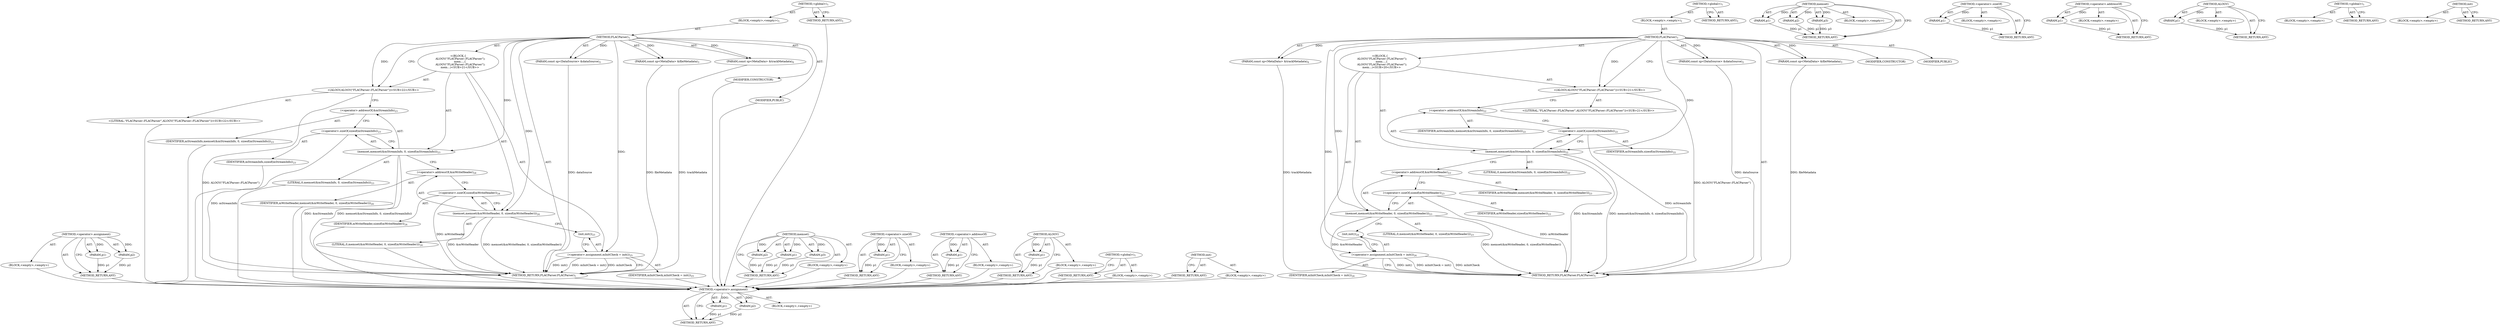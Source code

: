 digraph "init" {
vulnerable_79 [label=<(METHOD,&lt;operator&gt;.assignment)>];
vulnerable_80 [label=<(PARAM,p1)>];
vulnerable_81 [label=<(PARAM,p2)>];
vulnerable_82 [label=<(BLOCK,&lt;empty&gt;,&lt;empty&gt;)>];
vulnerable_83 [label=<(METHOD_RETURN,ANY)>];
vulnerable_6 [label=<(METHOD,&lt;global&gt;)<SUB>1</SUB>>];
vulnerable_7 [label=<(BLOCK,&lt;empty&gt;,&lt;empty&gt;)<SUB>1</SUB>>];
vulnerable_8 [label=<(METHOD,FLACParser)<SUB>1</SUB>>];
vulnerable_9 [label=<(PARAM,const sp&lt;DataSource&gt; &amp;dataSource)<SUB>2</SUB>>];
vulnerable_10 [label=<(PARAM,const sp&lt;MetaData&gt; &amp;fileMetadata)<SUB>3</SUB>>];
vulnerable_11 [label=<(PARAM,const sp&lt;MetaData&gt; &amp;trackMetadata)<SUB>4</SUB>>];
vulnerable_12 [label="<(BLOCK,{
     ALOGV(&quot;FLACParser::FLACParser&quot;);
    mem...,{
     ALOGV(&quot;FLACParser::FLACParser&quot;);
    mem...)<SUB>21</SUB>>"];
vulnerable_13 [label="<(ALOGV,ALOGV(&quot;FLACParser::FLACParser&quot;))<SUB>22</SUB>>"];
vulnerable_14 [label="<(LITERAL,&quot;FLACParser::FLACParser&quot;,ALOGV(&quot;FLACParser::FLACParser&quot;))<SUB>22</SUB>>"];
vulnerable_15 [label=<(memset,memset(&amp;mStreamInfo, 0, sizeof(mStreamInfo)))<SUB>23</SUB>>];
vulnerable_16 [label=<(&lt;operator&gt;.addressOf,&amp;mStreamInfo)<SUB>23</SUB>>];
vulnerable_17 [label=<(IDENTIFIER,mStreamInfo,memset(&amp;mStreamInfo, 0, sizeof(mStreamInfo)))<SUB>23</SUB>>];
vulnerable_18 [label=<(LITERAL,0,memset(&amp;mStreamInfo, 0, sizeof(mStreamInfo)))<SUB>23</SUB>>];
vulnerable_19 [label=<(&lt;operator&gt;.sizeOf,sizeof(mStreamInfo))<SUB>23</SUB>>];
vulnerable_20 [label=<(IDENTIFIER,mStreamInfo,sizeof(mStreamInfo))<SUB>23</SUB>>];
vulnerable_21 [label=<(memset,memset(&amp;mWriteHeader, 0, sizeof(mWriteHeader)))<SUB>24</SUB>>];
vulnerable_22 [label=<(&lt;operator&gt;.addressOf,&amp;mWriteHeader)<SUB>24</SUB>>];
vulnerable_23 [label=<(IDENTIFIER,mWriteHeader,memset(&amp;mWriteHeader, 0, sizeof(mWriteHeader)))<SUB>24</SUB>>];
vulnerable_24 [label=<(LITERAL,0,memset(&amp;mWriteHeader, 0, sizeof(mWriteHeader)))<SUB>24</SUB>>];
vulnerable_25 [label=<(&lt;operator&gt;.sizeOf,sizeof(mWriteHeader))<SUB>24</SUB>>];
vulnerable_26 [label=<(IDENTIFIER,mWriteHeader,sizeof(mWriteHeader))<SUB>24</SUB>>];
vulnerable_27 [label=<(&lt;operator&gt;.assignment,mInitCheck = init())<SUB>25</SUB>>];
vulnerable_28 [label=<(IDENTIFIER,mInitCheck,mInitCheck = init())<SUB>25</SUB>>];
vulnerable_29 [label=<(init,init())<SUB>25</SUB>>];
vulnerable_30 [label=<(MODIFIER,CONSTRUCTOR)>];
vulnerable_31 [label=<(MODIFIER,PUBLIC)>];
vulnerable_32 [label=<(METHOD_RETURN,FLACParser.FLACParser)<SUB>1</SUB>>];
vulnerable_34 [label=<(METHOD_RETURN,ANY)<SUB>1</SUB>>];
vulnerable_65 [label=<(METHOD,memset)>];
vulnerable_66 [label=<(PARAM,p1)>];
vulnerable_67 [label=<(PARAM,p2)>];
vulnerable_68 [label=<(PARAM,p3)>];
vulnerable_69 [label=<(BLOCK,&lt;empty&gt;,&lt;empty&gt;)>];
vulnerable_70 [label=<(METHOD_RETURN,ANY)>];
vulnerable_75 [label=<(METHOD,&lt;operator&gt;.sizeOf)>];
vulnerable_76 [label=<(PARAM,p1)>];
vulnerable_77 [label=<(BLOCK,&lt;empty&gt;,&lt;empty&gt;)>];
vulnerable_78 [label=<(METHOD_RETURN,ANY)>];
vulnerable_71 [label=<(METHOD,&lt;operator&gt;.addressOf)>];
vulnerable_72 [label=<(PARAM,p1)>];
vulnerable_73 [label=<(BLOCK,&lt;empty&gt;,&lt;empty&gt;)>];
vulnerable_74 [label=<(METHOD_RETURN,ANY)>];
vulnerable_61 [label=<(METHOD,ALOGV)>];
vulnerable_62 [label=<(PARAM,p1)>];
vulnerable_63 [label=<(BLOCK,&lt;empty&gt;,&lt;empty&gt;)>];
vulnerable_64 [label=<(METHOD_RETURN,ANY)>];
vulnerable_55 [label=<(METHOD,&lt;global&gt;)<SUB>1</SUB>>];
vulnerable_56 [label=<(BLOCK,&lt;empty&gt;,&lt;empty&gt;)>];
vulnerable_57 [label=<(METHOD_RETURN,ANY)>];
vulnerable_84 [label=<(METHOD,init)>];
vulnerable_85 [label=<(BLOCK,&lt;empty&gt;,&lt;empty&gt;)>];
vulnerable_86 [label=<(METHOD_RETURN,ANY)>];
fixed_79 [label=<(METHOD,&lt;operator&gt;.assignment)>];
fixed_80 [label=<(PARAM,p1)>];
fixed_81 [label=<(PARAM,p2)>];
fixed_82 [label=<(BLOCK,&lt;empty&gt;,&lt;empty&gt;)>];
fixed_83 [label=<(METHOD_RETURN,ANY)>];
fixed_6 [label=<(METHOD,&lt;global&gt;)<SUB>1</SUB>>];
fixed_7 [label=<(BLOCK,&lt;empty&gt;,&lt;empty&gt;)<SUB>1</SUB>>];
fixed_8 [label=<(METHOD,FLACParser)<SUB>1</SUB>>];
fixed_9 [label=<(PARAM,const sp&lt;DataSource&gt; &amp;dataSource)<SUB>2</SUB>>];
fixed_10 [label=<(PARAM,const sp&lt;MetaData&gt; &amp;fileMetadata)<SUB>3</SUB>>];
fixed_11 [label=<(PARAM,const sp&lt;MetaData&gt; &amp;trackMetadata)<SUB>4</SUB>>];
fixed_12 [label="<(BLOCK,{
     ALOGV(&quot;FLACParser::FLACParser&quot;);
    mem...,{
     ALOGV(&quot;FLACParser::FLACParser&quot;);
    mem...)<SUB>20</SUB>>"];
fixed_13 [label="<(ALOGV,ALOGV(&quot;FLACParser::FLACParser&quot;))<SUB>21</SUB>>"];
fixed_14 [label="<(LITERAL,&quot;FLACParser::FLACParser&quot;,ALOGV(&quot;FLACParser::FLACParser&quot;))<SUB>21</SUB>>"];
fixed_15 [label=<(memset,memset(&amp;mStreamInfo, 0, sizeof(mStreamInfo)))<SUB>22</SUB>>];
fixed_16 [label=<(&lt;operator&gt;.addressOf,&amp;mStreamInfo)<SUB>22</SUB>>];
fixed_17 [label=<(IDENTIFIER,mStreamInfo,memset(&amp;mStreamInfo, 0, sizeof(mStreamInfo)))<SUB>22</SUB>>];
fixed_18 [label=<(LITERAL,0,memset(&amp;mStreamInfo, 0, sizeof(mStreamInfo)))<SUB>22</SUB>>];
fixed_19 [label=<(&lt;operator&gt;.sizeOf,sizeof(mStreamInfo))<SUB>22</SUB>>];
fixed_20 [label=<(IDENTIFIER,mStreamInfo,sizeof(mStreamInfo))<SUB>22</SUB>>];
fixed_21 [label=<(memset,memset(&amp;mWriteHeader, 0, sizeof(mWriteHeader)))<SUB>23</SUB>>];
fixed_22 [label=<(&lt;operator&gt;.addressOf,&amp;mWriteHeader)<SUB>23</SUB>>];
fixed_23 [label=<(IDENTIFIER,mWriteHeader,memset(&amp;mWriteHeader, 0, sizeof(mWriteHeader)))<SUB>23</SUB>>];
fixed_24 [label=<(LITERAL,0,memset(&amp;mWriteHeader, 0, sizeof(mWriteHeader)))<SUB>23</SUB>>];
fixed_25 [label=<(&lt;operator&gt;.sizeOf,sizeof(mWriteHeader))<SUB>23</SUB>>];
fixed_26 [label=<(IDENTIFIER,mWriteHeader,sizeof(mWriteHeader))<SUB>23</SUB>>];
fixed_27 [label=<(&lt;operator&gt;.assignment,mInitCheck = init())<SUB>24</SUB>>];
fixed_28 [label=<(IDENTIFIER,mInitCheck,mInitCheck = init())<SUB>24</SUB>>];
fixed_29 [label=<(init,init())<SUB>24</SUB>>];
fixed_30 [label=<(MODIFIER,CONSTRUCTOR)>];
fixed_31 [label=<(MODIFIER,PUBLIC)>];
fixed_32 [label=<(METHOD_RETURN,FLACParser.FLACParser)<SUB>1</SUB>>];
fixed_34 [label=<(METHOD_RETURN,ANY)<SUB>1</SUB>>];
fixed_65 [label=<(METHOD,memset)>];
fixed_66 [label=<(PARAM,p1)>];
fixed_67 [label=<(PARAM,p2)>];
fixed_68 [label=<(PARAM,p3)>];
fixed_69 [label=<(BLOCK,&lt;empty&gt;,&lt;empty&gt;)>];
fixed_70 [label=<(METHOD_RETURN,ANY)>];
fixed_75 [label=<(METHOD,&lt;operator&gt;.sizeOf)>];
fixed_76 [label=<(PARAM,p1)>];
fixed_77 [label=<(BLOCK,&lt;empty&gt;,&lt;empty&gt;)>];
fixed_78 [label=<(METHOD_RETURN,ANY)>];
fixed_71 [label=<(METHOD,&lt;operator&gt;.addressOf)>];
fixed_72 [label=<(PARAM,p1)>];
fixed_73 [label=<(BLOCK,&lt;empty&gt;,&lt;empty&gt;)>];
fixed_74 [label=<(METHOD_RETURN,ANY)>];
fixed_61 [label=<(METHOD,ALOGV)>];
fixed_62 [label=<(PARAM,p1)>];
fixed_63 [label=<(BLOCK,&lt;empty&gt;,&lt;empty&gt;)>];
fixed_64 [label=<(METHOD_RETURN,ANY)>];
fixed_55 [label=<(METHOD,&lt;global&gt;)<SUB>1</SUB>>];
fixed_56 [label=<(BLOCK,&lt;empty&gt;,&lt;empty&gt;)>];
fixed_57 [label=<(METHOD_RETURN,ANY)>];
fixed_84 [label=<(METHOD,init)>];
fixed_85 [label=<(BLOCK,&lt;empty&gt;,&lt;empty&gt;)>];
fixed_86 [label=<(METHOD_RETURN,ANY)>];
vulnerable_79 -> vulnerable_80  [key=0, label="AST: "];
vulnerable_79 -> vulnerable_80  [key=1, label="DDG: "];
vulnerable_79 -> vulnerable_82  [key=0, label="AST: "];
vulnerable_79 -> vulnerable_81  [key=0, label="AST: "];
vulnerable_79 -> vulnerable_81  [key=1, label="DDG: "];
vulnerable_79 -> vulnerable_83  [key=0, label="AST: "];
vulnerable_79 -> vulnerable_83  [key=1, label="CFG: "];
vulnerable_80 -> vulnerable_83  [key=0, label="DDG: p1"];
vulnerable_81 -> vulnerable_83  [key=0, label="DDG: p2"];
vulnerable_82 -> fixed_79  [key=0];
vulnerable_83 -> fixed_79  [key=0];
vulnerable_6 -> vulnerable_7  [key=0, label="AST: "];
vulnerable_6 -> vulnerable_34  [key=0, label="AST: "];
vulnerable_6 -> vulnerable_34  [key=1, label="CFG: "];
vulnerable_7 -> vulnerable_8  [key=0, label="AST: "];
vulnerable_8 -> vulnerable_9  [key=0, label="AST: "];
vulnerable_8 -> vulnerable_9  [key=1, label="DDG: "];
vulnerable_8 -> vulnerable_10  [key=0, label="AST: "];
vulnerable_8 -> vulnerable_10  [key=1, label="DDG: "];
vulnerable_8 -> vulnerable_11  [key=0, label="AST: "];
vulnerable_8 -> vulnerable_11  [key=1, label="DDG: "];
vulnerable_8 -> vulnerable_12  [key=0, label="AST: "];
vulnerable_8 -> vulnerable_30  [key=0, label="AST: "];
vulnerable_8 -> vulnerable_31  [key=0, label="AST: "];
vulnerable_8 -> vulnerable_32  [key=0, label="AST: "];
vulnerable_8 -> vulnerable_13  [key=0, label="CFG: "];
vulnerable_8 -> vulnerable_13  [key=1, label="DDG: "];
vulnerable_8 -> vulnerable_27  [key=0, label="DDG: "];
vulnerable_8 -> vulnerable_15  [key=0, label="DDG: "];
vulnerable_8 -> vulnerable_21  [key=0, label="DDG: "];
vulnerable_9 -> vulnerable_32  [key=0, label="DDG: dataSource"];
vulnerable_10 -> vulnerable_32  [key=0, label="DDG: fileMetadata"];
vulnerable_11 -> vulnerable_32  [key=0, label="DDG: trackMetadata"];
vulnerable_12 -> vulnerable_13  [key=0, label="AST: "];
vulnerable_12 -> vulnerable_15  [key=0, label="AST: "];
vulnerable_12 -> vulnerable_21  [key=0, label="AST: "];
vulnerable_12 -> vulnerable_27  [key=0, label="AST: "];
vulnerable_13 -> vulnerable_14  [key=0, label="AST: "];
vulnerable_13 -> vulnerable_16  [key=0, label="CFG: "];
vulnerable_13 -> vulnerable_32  [key=0, label="DDG: ALOGV(&quot;FLACParser::FLACParser&quot;)"];
vulnerable_14 -> fixed_79  [key=0];
vulnerable_15 -> vulnerable_16  [key=0, label="AST: "];
vulnerable_15 -> vulnerable_18  [key=0, label="AST: "];
vulnerable_15 -> vulnerable_19  [key=0, label="AST: "];
vulnerable_15 -> vulnerable_22  [key=0, label="CFG: "];
vulnerable_15 -> vulnerable_32  [key=0, label="DDG: &amp;mStreamInfo"];
vulnerable_15 -> vulnerable_32  [key=1, label="DDG: memset(&amp;mStreamInfo, 0, sizeof(mStreamInfo))"];
vulnerable_16 -> vulnerable_17  [key=0, label="AST: "];
vulnerable_16 -> vulnerable_19  [key=0, label="CFG: "];
vulnerable_17 -> fixed_79  [key=0];
vulnerable_18 -> fixed_79  [key=0];
vulnerable_19 -> vulnerable_20  [key=0, label="AST: "];
vulnerable_19 -> vulnerable_15  [key=0, label="CFG: "];
vulnerable_19 -> vulnerable_32  [key=0, label="DDG: mStreamInfo"];
vulnerable_20 -> fixed_79  [key=0];
vulnerable_21 -> vulnerable_22  [key=0, label="AST: "];
vulnerable_21 -> vulnerable_24  [key=0, label="AST: "];
vulnerable_21 -> vulnerable_25  [key=0, label="AST: "];
vulnerable_21 -> vulnerable_29  [key=0, label="CFG: "];
vulnerable_21 -> vulnerable_32  [key=0, label="DDG: &amp;mWriteHeader"];
vulnerable_21 -> vulnerable_32  [key=1, label="DDG: memset(&amp;mWriteHeader, 0, sizeof(mWriteHeader))"];
vulnerable_22 -> vulnerable_23  [key=0, label="AST: "];
vulnerable_22 -> vulnerable_25  [key=0, label="CFG: "];
vulnerable_23 -> fixed_79  [key=0];
vulnerable_24 -> fixed_79  [key=0];
vulnerable_25 -> vulnerable_26  [key=0, label="AST: "];
vulnerable_25 -> vulnerable_21  [key=0, label="CFG: "];
vulnerable_25 -> vulnerable_32  [key=0, label="DDG: mWriteHeader"];
vulnerable_26 -> fixed_79  [key=0];
vulnerable_27 -> vulnerable_28  [key=0, label="AST: "];
vulnerable_27 -> vulnerable_29  [key=0, label="AST: "];
vulnerable_27 -> vulnerable_32  [key=0, label="CFG: "];
vulnerable_27 -> vulnerable_32  [key=1, label="DDG: init()"];
vulnerable_27 -> vulnerable_32  [key=2, label="DDG: mInitCheck = init()"];
vulnerable_27 -> vulnerable_32  [key=3, label="DDG: mInitCheck"];
vulnerable_28 -> fixed_79  [key=0];
vulnerable_29 -> vulnerable_27  [key=0, label="CFG: "];
vulnerable_30 -> fixed_79  [key=0];
vulnerable_31 -> fixed_79  [key=0];
vulnerable_32 -> fixed_79  [key=0];
vulnerable_34 -> fixed_79  [key=0];
vulnerable_65 -> vulnerable_66  [key=0, label="AST: "];
vulnerable_65 -> vulnerable_66  [key=1, label="DDG: "];
vulnerable_65 -> vulnerable_69  [key=0, label="AST: "];
vulnerable_65 -> vulnerable_67  [key=0, label="AST: "];
vulnerable_65 -> vulnerable_67  [key=1, label="DDG: "];
vulnerable_65 -> vulnerable_70  [key=0, label="AST: "];
vulnerable_65 -> vulnerable_70  [key=1, label="CFG: "];
vulnerable_65 -> vulnerable_68  [key=0, label="AST: "];
vulnerable_65 -> vulnerable_68  [key=1, label="DDG: "];
vulnerable_66 -> vulnerable_70  [key=0, label="DDG: p1"];
vulnerable_67 -> vulnerable_70  [key=0, label="DDG: p2"];
vulnerable_68 -> vulnerable_70  [key=0, label="DDG: p3"];
vulnerable_69 -> fixed_79  [key=0];
vulnerable_70 -> fixed_79  [key=0];
vulnerable_75 -> vulnerable_76  [key=0, label="AST: "];
vulnerable_75 -> vulnerable_76  [key=1, label="DDG: "];
vulnerable_75 -> vulnerable_77  [key=0, label="AST: "];
vulnerable_75 -> vulnerable_78  [key=0, label="AST: "];
vulnerable_75 -> vulnerable_78  [key=1, label="CFG: "];
vulnerable_76 -> vulnerable_78  [key=0, label="DDG: p1"];
vulnerable_77 -> fixed_79  [key=0];
vulnerable_78 -> fixed_79  [key=0];
vulnerable_71 -> vulnerable_72  [key=0, label="AST: "];
vulnerable_71 -> vulnerable_72  [key=1, label="DDG: "];
vulnerable_71 -> vulnerable_73  [key=0, label="AST: "];
vulnerable_71 -> vulnerable_74  [key=0, label="AST: "];
vulnerable_71 -> vulnerable_74  [key=1, label="CFG: "];
vulnerable_72 -> vulnerable_74  [key=0, label="DDG: p1"];
vulnerable_73 -> fixed_79  [key=0];
vulnerable_74 -> fixed_79  [key=0];
vulnerable_61 -> vulnerable_62  [key=0, label="AST: "];
vulnerable_61 -> vulnerable_62  [key=1, label="DDG: "];
vulnerable_61 -> vulnerable_63  [key=0, label="AST: "];
vulnerable_61 -> vulnerable_64  [key=0, label="AST: "];
vulnerable_61 -> vulnerable_64  [key=1, label="CFG: "];
vulnerable_62 -> vulnerable_64  [key=0, label="DDG: p1"];
vulnerable_63 -> fixed_79  [key=0];
vulnerable_64 -> fixed_79  [key=0];
vulnerable_55 -> vulnerable_56  [key=0, label="AST: "];
vulnerable_55 -> vulnerable_57  [key=0, label="AST: "];
vulnerable_55 -> vulnerable_57  [key=1, label="CFG: "];
vulnerable_56 -> fixed_79  [key=0];
vulnerable_57 -> fixed_79  [key=0];
vulnerable_84 -> vulnerable_85  [key=0, label="AST: "];
vulnerable_84 -> vulnerable_86  [key=0, label="AST: "];
vulnerable_84 -> vulnerable_86  [key=1, label="CFG: "];
vulnerable_85 -> fixed_79  [key=0];
vulnerable_86 -> fixed_79  [key=0];
fixed_79 -> fixed_80  [key=0, label="AST: "];
fixed_79 -> fixed_80  [key=1, label="DDG: "];
fixed_79 -> fixed_82  [key=0, label="AST: "];
fixed_79 -> fixed_81  [key=0, label="AST: "];
fixed_79 -> fixed_81  [key=1, label="DDG: "];
fixed_79 -> fixed_83  [key=0, label="AST: "];
fixed_79 -> fixed_83  [key=1, label="CFG: "];
fixed_80 -> fixed_83  [key=0, label="DDG: p1"];
fixed_81 -> fixed_83  [key=0, label="DDG: p2"];
fixed_6 -> fixed_7  [key=0, label="AST: "];
fixed_6 -> fixed_34  [key=0, label="AST: "];
fixed_6 -> fixed_34  [key=1, label="CFG: "];
fixed_7 -> fixed_8  [key=0, label="AST: "];
fixed_8 -> fixed_9  [key=0, label="AST: "];
fixed_8 -> fixed_9  [key=1, label="DDG: "];
fixed_8 -> fixed_10  [key=0, label="AST: "];
fixed_8 -> fixed_10  [key=1, label="DDG: "];
fixed_8 -> fixed_11  [key=0, label="AST: "];
fixed_8 -> fixed_11  [key=1, label="DDG: "];
fixed_8 -> fixed_12  [key=0, label="AST: "];
fixed_8 -> fixed_30  [key=0, label="AST: "];
fixed_8 -> fixed_31  [key=0, label="AST: "];
fixed_8 -> fixed_32  [key=0, label="AST: "];
fixed_8 -> fixed_13  [key=0, label="CFG: "];
fixed_8 -> fixed_13  [key=1, label="DDG: "];
fixed_8 -> fixed_27  [key=0, label="DDG: "];
fixed_8 -> fixed_15  [key=0, label="DDG: "];
fixed_8 -> fixed_21  [key=0, label="DDG: "];
fixed_9 -> fixed_32  [key=0, label="DDG: dataSource"];
fixed_10 -> fixed_32  [key=0, label="DDG: fileMetadata"];
fixed_11 -> fixed_32  [key=0, label="DDG: trackMetadata"];
fixed_12 -> fixed_13  [key=0, label="AST: "];
fixed_12 -> fixed_15  [key=0, label="AST: "];
fixed_12 -> fixed_21  [key=0, label="AST: "];
fixed_12 -> fixed_27  [key=0, label="AST: "];
fixed_13 -> fixed_14  [key=0, label="AST: "];
fixed_13 -> fixed_16  [key=0, label="CFG: "];
fixed_13 -> fixed_32  [key=0, label="DDG: ALOGV(&quot;FLACParser::FLACParser&quot;)"];
fixed_15 -> fixed_16  [key=0, label="AST: "];
fixed_15 -> fixed_18  [key=0, label="AST: "];
fixed_15 -> fixed_19  [key=0, label="AST: "];
fixed_15 -> fixed_22  [key=0, label="CFG: "];
fixed_15 -> fixed_32  [key=0, label="DDG: &amp;mStreamInfo"];
fixed_15 -> fixed_32  [key=1, label="DDG: memset(&amp;mStreamInfo, 0, sizeof(mStreamInfo))"];
fixed_16 -> fixed_17  [key=0, label="AST: "];
fixed_16 -> fixed_19  [key=0, label="CFG: "];
fixed_19 -> fixed_20  [key=0, label="AST: "];
fixed_19 -> fixed_15  [key=0, label="CFG: "];
fixed_19 -> fixed_32  [key=0, label="DDG: mStreamInfo"];
fixed_21 -> fixed_22  [key=0, label="AST: "];
fixed_21 -> fixed_24  [key=0, label="AST: "];
fixed_21 -> fixed_25  [key=0, label="AST: "];
fixed_21 -> fixed_29  [key=0, label="CFG: "];
fixed_21 -> fixed_32  [key=0, label="DDG: &amp;mWriteHeader"];
fixed_21 -> fixed_32  [key=1, label="DDG: memset(&amp;mWriteHeader, 0, sizeof(mWriteHeader))"];
fixed_22 -> fixed_23  [key=0, label="AST: "];
fixed_22 -> fixed_25  [key=0, label="CFG: "];
fixed_25 -> fixed_26  [key=0, label="AST: "];
fixed_25 -> fixed_21  [key=0, label="CFG: "];
fixed_25 -> fixed_32  [key=0, label="DDG: mWriteHeader"];
fixed_27 -> fixed_28  [key=0, label="AST: "];
fixed_27 -> fixed_29  [key=0, label="AST: "];
fixed_27 -> fixed_32  [key=0, label="CFG: "];
fixed_27 -> fixed_32  [key=1, label="DDG: init()"];
fixed_27 -> fixed_32  [key=2, label="DDG: mInitCheck = init()"];
fixed_27 -> fixed_32  [key=3, label="DDG: mInitCheck"];
fixed_29 -> fixed_27  [key=0, label="CFG: "];
fixed_65 -> fixed_66  [key=0, label="AST: "];
fixed_65 -> fixed_66  [key=1, label="DDG: "];
fixed_65 -> fixed_69  [key=0, label="AST: "];
fixed_65 -> fixed_67  [key=0, label="AST: "];
fixed_65 -> fixed_67  [key=1, label="DDG: "];
fixed_65 -> fixed_70  [key=0, label="AST: "];
fixed_65 -> fixed_70  [key=1, label="CFG: "];
fixed_65 -> fixed_68  [key=0, label="AST: "];
fixed_65 -> fixed_68  [key=1, label="DDG: "];
fixed_66 -> fixed_70  [key=0, label="DDG: p1"];
fixed_67 -> fixed_70  [key=0, label="DDG: p2"];
fixed_68 -> fixed_70  [key=0, label="DDG: p3"];
fixed_75 -> fixed_76  [key=0, label="AST: "];
fixed_75 -> fixed_76  [key=1, label="DDG: "];
fixed_75 -> fixed_77  [key=0, label="AST: "];
fixed_75 -> fixed_78  [key=0, label="AST: "];
fixed_75 -> fixed_78  [key=1, label="CFG: "];
fixed_76 -> fixed_78  [key=0, label="DDG: p1"];
fixed_71 -> fixed_72  [key=0, label="AST: "];
fixed_71 -> fixed_72  [key=1, label="DDG: "];
fixed_71 -> fixed_73  [key=0, label="AST: "];
fixed_71 -> fixed_74  [key=0, label="AST: "];
fixed_71 -> fixed_74  [key=1, label="CFG: "];
fixed_72 -> fixed_74  [key=0, label="DDG: p1"];
fixed_61 -> fixed_62  [key=0, label="AST: "];
fixed_61 -> fixed_62  [key=1, label="DDG: "];
fixed_61 -> fixed_63  [key=0, label="AST: "];
fixed_61 -> fixed_64  [key=0, label="AST: "];
fixed_61 -> fixed_64  [key=1, label="CFG: "];
fixed_62 -> fixed_64  [key=0, label="DDG: p1"];
fixed_55 -> fixed_56  [key=0, label="AST: "];
fixed_55 -> fixed_57  [key=0, label="AST: "];
fixed_55 -> fixed_57  [key=1, label="CFG: "];
fixed_84 -> fixed_85  [key=0, label="AST: "];
fixed_84 -> fixed_86  [key=0, label="AST: "];
fixed_84 -> fixed_86  [key=1, label="CFG: "];
}
